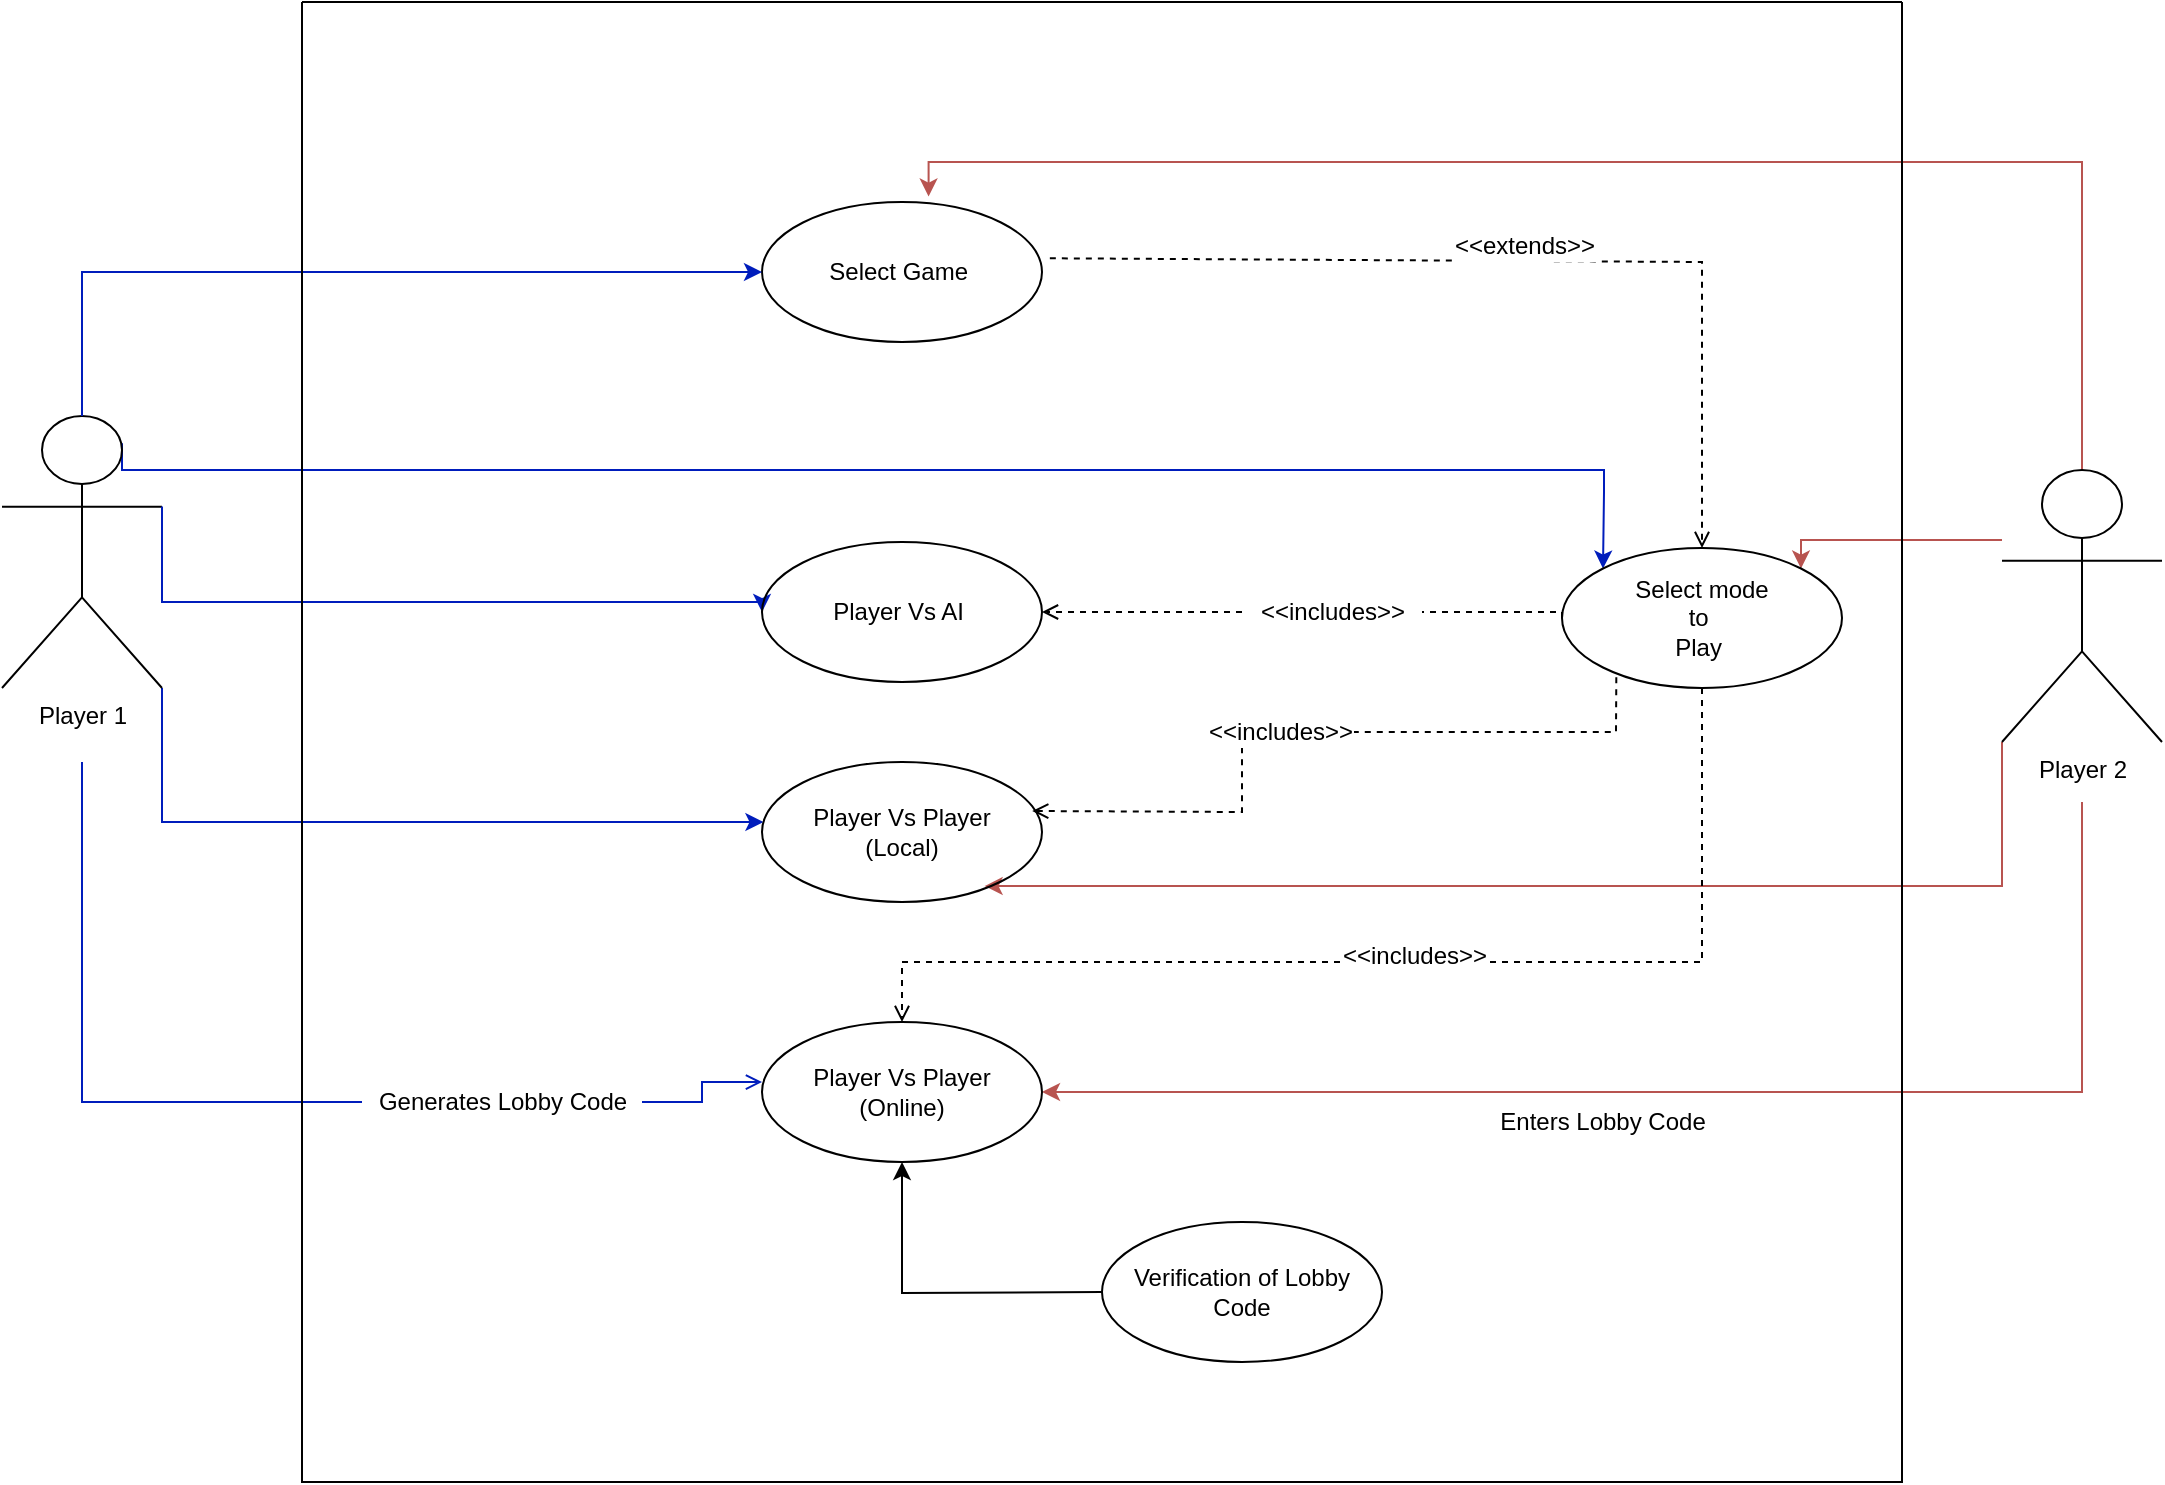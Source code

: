 <mxfile version="17.4.0" type="device"><diagram id="UmfmSMX-Ef0Lwz76js2O" name="Page-1"><mxGraphModel dx="3575" dy="1065" grid="1" gridSize="10" guides="1" tooltips="1" connect="1" arrows="1" fold="1" page="1" pageScale="1" pageWidth="1700" pageHeight="1100" math="0" shadow="0"><root><mxCell id="0"/><mxCell id="1" parent="0"/><mxCell id="yOfYXHia0mH4GaUGC889-3" value="Select Game&amp;nbsp;" style="ellipse;whiteSpace=wrap;html=1;fillColor=none;" vertex="1" parent="1"><mxGeometry x="-840" y="170" width="140" height="70" as="geometry"/></mxCell><mxCell id="yOfYXHia0mH4GaUGC889-12" value="" style="edgeStyle=orthogonalEdgeStyle;rounded=0;orthogonalLoop=1;jettySize=auto;html=1;fontFamily=Helvetica;fontSize=12;fontColor=default;fillColor=#0050ef;strokeColor=#001DBC;startArrow=none;exitX=1;exitY=1;exitDx=0;exitDy=0;exitPerimeter=0;" edge="1" parent="1" source="yOfYXHia0mH4GaUGC889-11" target="yOfYXHia0mH4GaUGC889-6"><mxGeometry relative="1" as="geometry"><mxPoint x="-1450" y="400" as="sourcePoint"/><Array as="points"><mxPoint x="-1140" y="480"/></Array></mxGeometry></mxCell><mxCell id="yOfYXHia0mH4GaUGC889-72" style="edgeStyle=orthogonalEdgeStyle;rounded=0;orthogonalLoop=1;jettySize=auto;html=1;fontFamily=Helvetica;fontSize=12;fontColor=default;entryX=0;entryY=0;entryDx=0;entryDy=0;fillColor=#0050ef;strokeColor=#001DBC;exitX=0.75;exitY=0.1;exitDx=0;exitDy=0;exitPerimeter=0;" edge="1" parent="1" source="yOfYXHia0mH4GaUGC889-11" target="yOfYXHia0mH4GaUGC889-4"><mxGeometry relative="1" as="geometry"><mxPoint x="-440" y="280" as="targetPoint"/><mxPoint x="-830" y="310" as="sourcePoint"/><Array as="points"><mxPoint x="-1160" y="304"/><mxPoint x="-419" y="304"/><mxPoint x="-419" y="315"/><mxPoint x="-420" y="315"/></Array></mxGeometry></mxCell><mxCell id="yOfYXHia0mH4GaUGC889-11" value="Player 1&lt;br&gt;&lt;br&gt;" style="shape=umlActor;verticalLabelPosition=bottom;verticalAlign=top;html=1;fontFamily=Helvetica;fontSize=12;fontColor=default;strokeColor=default;fillColor=none;" vertex="1" parent="1"><mxGeometry x="-1220" y="277" width="80" height="136" as="geometry"/></mxCell><mxCell id="yOfYXHia0mH4GaUGC889-13" value="" style="edgeStyle=orthogonalEdgeStyle;rounded=0;orthogonalLoop=1;jettySize=auto;html=1;fontFamily=Helvetica;fontSize=12;fontColor=default;fillColor=#0050ef;strokeColor=#001DBC;exitX=1;exitY=0.333;exitDx=0;exitDy=0;exitPerimeter=0;entryX=0;entryY=0.5;entryDx=0;entryDy=0;" edge="1" parent="1" source="yOfYXHia0mH4GaUGC889-11" target="yOfYXHia0mH4GaUGC889-5"><mxGeometry relative="1" as="geometry"><mxPoint x="-840" y="337" as="sourcePoint"/><mxPoint x="-730" y="400" as="targetPoint"/><Array as="points"><mxPoint x="-1140" y="370"/><mxPoint x="-840" y="370"/></Array></mxGeometry></mxCell><mxCell id="yOfYXHia0mH4GaUGC889-20" value="" style="edgeStyle=orthogonalEdgeStyle;rounded=0;orthogonalLoop=1;jettySize=auto;html=1;fontFamily=Helvetica;fontSize=12;fontColor=default;entryX=0;entryY=0.5;entryDx=0;entryDy=0;fillColor=#0050ef;strokeColor=#001DBC;exitX=0.5;exitY=0;exitDx=0;exitDy=0;exitPerimeter=0;" edge="1" parent="1" source="yOfYXHia0mH4GaUGC889-11" target="yOfYXHia0mH4GaUGC889-3"><mxGeometry relative="1" as="geometry"><mxPoint x="-880" y="300" as="sourcePoint"/><mxPoint x="-730" y="383" as="targetPoint"/><Array as="points"><mxPoint x="-1180" y="205"/></Array></mxGeometry></mxCell><mxCell id="yOfYXHia0mH4GaUGC889-33" style="edgeStyle=orthogonalEdgeStyle;rounded=0;orthogonalLoop=1;jettySize=auto;html=1;fontFamily=Helvetica;fontSize=12;fontColor=default;fillColor=#f8cecc;strokeColor=#b85450;entryX=0.595;entryY=-0.039;entryDx=0;entryDy=0;entryPerimeter=0;" edge="1" parent="1" source="yOfYXHia0mH4GaUGC889-27" target="yOfYXHia0mH4GaUGC889-3"><mxGeometry relative="1" as="geometry"><mxPoint x="-530" y="220" as="targetPoint"/><Array as="points"><mxPoint x="-180" y="150"/><mxPoint x="-757" y="150"/></Array></mxGeometry></mxCell><mxCell id="yOfYXHia0mH4GaUGC889-34" style="edgeStyle=orthogonalEdgeStyle;rounded=0;orthogonalLoop=1;jettySize=auto;html=1;entryX=1;entryY=0;entryDx=0;entryDy=0;fontFamily=Helvetica;fontSize=12;fontColor=default;fillColor=#f8cecc;strokeColor=#b85450;" edge="1" parent="1" source="yOfYXHia0mH4GaUGC889-27" target="yOfYXHia0mH4GaUGC889-4"><mxGeometry relative="1" as="geometry"><Array as="points"><mxPoint x="-320" y="339"/></Array></mxGeometry></mxCell><mxCell id="yOfYXHia0mH4GaUGC889-39" style="edgeStyle=orthogonalEdgeStyle;rounded=0;orthogonalLoop=1;jettySize=auto;html=1;exitX=0;exitY=1;exitDx=0;exitDy=0;exitPerimeter=0;entryX=0.795;entryY=0.886;entryDx=0;entryDy=0;entryPerimeter=0;fontFamily=Helvetica;fontSize=12;fontColor=default;fillColor=#f8cecc;strokeColor=#b85450;" edge="1" parent="1" source="yOfYXHia0mH4GaUGC889-27" target="yOfYXHia0mH4GaUGC889-6"><mxGeometry relative="1" as="geometry"><Array as="points"><mxPoint x="-220" y="512"/></Array></mxGeometry></mxCell><mxCell id="yOfYXHia0mH4GaUGC889-40" style="edgeStyle=orthogonalEdgeStyle;rounded=0;orthogonalLoop=1;jettySize=auto;html=1;entryX=1;entryY=0.5;entryDx=0;entryDy=0;fontFamily=Helvetica;fontSize=12;fontColor=default;fillColor=#f8cecc;strokeColor=#b85450;" edge="1" parent="1" target="yOfYXHia0mH4GaUGC889-7"><mxGeometry relative="1" as="geometry"><mxPoint x="-180" y="470" as="sourcePoint"/><Array as="points"><mxPoint x="-180" y="615"/></Array></mxGeometry></mxCell><mxCell id="yOfYXHia0mH4GaUGC889-27" value="Player 2&lt;br&gt;&lt;br&gt;" style="shape=umlActor;verticalLabelPosition=bottom;verticalAlign=top;html=1;fontFamily=Helvetica;fontSize=12;fontColor=default;strokeColor=default;fillColor=none;" vertex="1" parent="1"><mxGeometry x="-220" y="304" width="80" height="136" as="geometry"/></mxCell><mxCell id="yOfYXHia0mH4GaUGC889-57" value="" style="endArrow=open;html=1;rounded=0;fontFamily=Helvetica;fontSize=12;fontColor=default;exitX=1.028;exitY=0.402;exitDx=0;exitDy=0;exitPerimeter=0;endFill=0;dashed=1;entryX=0.5;entryY=0;entryDx=0;entryDy=0;" edge="1" parent="1" source="yOfYXHia0mH4GaUGC889-3" target="yOfYXHia0mH4GaUGC889-4"><mxGeometry relative="1" as="geometry"><mxPoint x="-370" y="200" as="sourcePoint"/><mxPoint x="-370" y="290" as="targetPoint"/><Array as="points"><mxPoint x="-370" y="200"/></Array></mxGeometry></mxCell><mxCell id="yOfYXHia0mH4GaUGC889-58" value="&amp;lt;&amp;lt;extends&amp;gt;&amp;gt;" style="edgeLabel;resizable=0;html=1;align=center;verticalAlign=middle;fontFamily=Helvetica;fontSize=12;fontColor=default;strokeColor=default;fillColor=none;" connectable="0" vertex="1" parent="yOfYXHia0mH4GaUGC889-57"><mxGeometry relative="1" as="geometry"><mxPoint x="2" y="-8" as="offset"/></mxGeometry></mxCell><mxCell id="yOfYXHia0mH4GaUGC889-98" style="edgeStyle=orthogonalEdgeStyle;rounded=0;orthogonalLoop=1;jettySize=auto;html=1;fontFamily=Helvetica;fontSize=12;fontColor=default;endArrow=open;endFill=0;entryX=0;entryY=0.429;entryDx=0;entryDy=0;entryPerimeter=0;fillColor=#0050ef;strokeColor=#001DBC;" edge="1" parent="1" source="yOfYXHia0mH4GaUGC889-23" target="yOfYXHia0mH4GaUGC889-7"><mxGeometry relative="1" as="geometry"><mxPoint x="-850" y="620" as="targetPoint"/><Array as="points"><mxPoint x="-870" y="620"/><mxPoint x="-870" y="610"/></Array></mxGeometry></mxCell><mxCell id="yOfYXHia0mH4GaUGC889-23" value="Generates Lobby Code&lt;br&gt;" style="text;html=1;align=center;verticalAlign=middle;resizable=0;points=[];autosize=1;strokeColor=none;fillColor=none;fontSize=12;fontFamily=Helvetica;fontColor=default;" vertex="1" parent="1"><mxGeometry x="-1040" y="610" width="140" height="20" as="geometry"/></mxCell><mxCell id="yOfYXHia0mH4GaUGC889-70" value="" style="edgeStyle=orthogonalEdgeStyle;rounded=0;orthogonalLoop=1;jettySize=auto;html=1;fontFamily=Helvetica;fontSize=12;fontColor=default;fillColor=#0050ef;strokeColor=#001DBC;endArrow=none;" edge="1" parent="1" target="yOfYXHia0mH4GaUGC889-23"><mxGeometry relative="1" as="geometry"><mxPoint x="-1180" y="450" as="sourcePoint"/><mxPoint x="-660" y="545" as="targetPoint"/><Array as="points"><mxPoint x="-1180" y="620"/></Array></mxGeometry></mxCell><mxCell id="yOfYXHia0mH4GaUGC889-101" value="" style="swimlane;startSize=0;fontFamily=Helvetica;fontSize=12;fontColor=default;strokeColor=default;fillColor=none;html=1;" vertex="1" parent="1"><mxGeometry x="-1070" y="70" width="800" height="740" as="geometry"/></mxCell><mxCell id="yOfYXHia0mH4GaUGC889-104" value="Enters Lobby Code" style="text;html=1;align=center;verticalAlign=middle;resizable=0;points=[];autosize=1;strokeColor=none;fillColor=none;fontSize=12;fontFamily=Helvetica;fontColor=default;" vertex="1" parent="yOfYXHia0mH4GaUGC889-101"><mxGeometry x="590" y="550" width="120" height="20" as="geometry"/></mxCell><mxCell id="yOfYXHia0mH4GaUGC889-7" value="Player Vs Player&lt;br&gt;(Online)" style="ellipse;whiteSpace=wrap;html=1;fontFamily=Helvetica;fontSize=12;fontColor=default;strokeColor=default;fillColor=none;" vertex="1" parent="yOfYXHia0mH4GaUGC889-101"><mxGeometry x="230" y="510" width="140" height="70" as="geometry"/></mxCell><mxCell id="yOfYXHia0mH4GaUGC889-64" value="" style="edgeStyle=orthogonalEdgeStyle;rounded=0;orthogonalLoop=1;jettySize=auto;html=1;fontFamily=Helvetica;fontSize=12;fontColor=default;" edge="1" parent="yOfYXHia0mH4GaUGC889-101" target="yOfYXHia0mH4GaUGC889-7"><mxGeometry relative="1" as="geometry"><mxPoint x="400" y="645" as="sourcePoint"/></mxGeometry></mxCell><mxCell id="yOfYXHia0mH4GaUGC889-4" value="Select mode&lt;br&gt;to&amp;nbsp;&lt;br&gt;Play&amp;nbsp;" style="ellipse;whiteSpace=wrap;html=1;fontFamily=Helvetica;fontSize=12;fontColor=default;strokeColor=default;fillColor=none;" vertex="1" parent="yOfYXHia0mH4GaUGC889-101"><mxGeometry x="630" y="273" width="140" height="70" as="geometry"/></mxCell><mxCell id="yOfYXHia0mH4GaUGC889-54" value="" style="endArrow=open;html=1;rounded=0;fontFamily=Helvetica;fontSize=12;fontColor=default;entryX=0.5;entryY=0;entryDx=0;entryDy=0;dashed=1;endFill=0;exitX=0.5;exitY=1;exitDx=0;exitDy=0;" edge="1" parent="yOfYXHia0mH4GaUGC889-101" source="yOfYXHia0mH4GaUGC889-4" target="yOfYXHia0mH4GaUGC889-7"><mxGeometry relative="1" as="geometry"><mxPoint x="700" y="320" as="sourcePoint"/><mxPoint x="570" y="303" as="targetPoint"/><Array as="points"><mxPoint x="700" y="420"/><mxPoint x="700" y="480"/><mxPoint x="520" y="480"/><mxPoint x="300" y="480"/><mxPoint x="300" y="505"/></Array></mxGeometry></mxCell><mxCell id="yOfYXHia0mH4GaUGC889-55" value="&amp;lt;&amp;lt;includes&amp;gt;&amp;gt;" style="edgeLabel;resizable=0;html=1;align=center;verticalAlign=middle;fontFamily=Helvetica;fontSize=12;fontColor=default;strokeColor=default;fillColor=none;" connectable="0" vertex="1" parent="yOfYXHia0mH4GaUGC889-54"><mxGeometry relative="1" as="geometry"><mxPoint x="2" y="-3" as="offset"/></mxGeometry></mxCell><mxCell id="yOfYXHia0mH4GaUGC889-82" value="&amp;lt;&amp;lt;includes&amp;gt;&amp;gt;" style="text;html=1;align=center;verticalAlign=middle;resizable=0;points=[];autosize=1;strokeColor=none;fillColor=none;fontSize=12;fontFamily=Helvetica;fontColor=default;" vertex="1" parent="yOfYXHia0mH4GaUGC889-101"><mxGeometry x="470" y="295" width="90" height="20" as="geometry"/></mxCell><mxCell id="yOfYXHia0mH4GaUGC889-87" value="" style="edgeStyle=orthogonalEdgeStyle;rounded=0;orthogonalLoop=1;jettySize=auto;html=1;exitX=0;exitY=0.5;exitDx=0;exitDy=0;entryX=1;entryY=0.5;entryDx=0;entryDy=0;dashed=1;fontFamily=Helvetica;fontSize=12;fontColor=default;endArrow=none;endFill=0;" edge="1" parent="yOfYXHia0mH4GaUGC889-101" source="yOfYXHia0mH4GaUGC889-4" target="yOfYXHia0mH4GaUGC889-82"><mxGeometry relative="1" as="geometry"><mxPoint x="630.0" y="299" as="sourcePoint"/><mxPoint x="510" y="299" as="targetPoint"/><Array as="points"><mxPoint x="630" y="305"/></Array></mxGeometry></mxCell><mxCell id="yOfYXHia0mH4GaUGC889-5" value="Player Vs AI&amp;nbsp;" style="ellipse;whiteSpace=wrap;html=1;fontFamily=Helvetica;fontSize=12;fontColor=default;strokeColor=default;fillColor=none;" vertex="1" parent="yOfYXHia0mH4GaUGC889-101"><mxGeometry x="230" y="270" width="140" height="70" as="geometry"/></mxCell><mxCell id="yOfYXHia0mH4GaUGC889-81" style="edgeStyle=orthogonalEdgeStyle;rounded=0;orthogonalLoop=1;jettySize=auto;html=1;exitX=0;exitY=0.5;exitDx=0;exitDy=0;dashed=1;fontFamily=Helvetica;fontSize=12;fontColor=default;endArrow=open;endFill=0;startArrow=none;entryX=1;entryY=0.5;entryDx=0;entryDy=0;" edge="1" parent="yOfYXHia0mH4GaUGC889-101" source="yOfYXHia0mH4GaUGC889-82" target="yOfYXHia0mH4GaUGC889-5"><mxGeometry relative="1" as="geometry"><mxPoint x="370" y="310" as="targetPoint"/><Array as="points"><mxPoint x="470" y="305"/></Array></mxGeometry></mxCell><mxCell id="yOfYXHia0mH4GaUGC889-112" value="Verification of Lobby Code" style="ellipse;whiteSpace=wrap;html=1;fontFamily=Helvetica;fontSize=12;fontColor=default;strokeColor=default;fillColor=none;" vertex="1" parent="yOfYXHia0mH4GaUGC889-101"><mxGeometry x="400" y="610" width="140" height="70" as="geometry"/></mxCell><mxCell id="yOfYXHia0mH4GaUGC889-6" value="Player Vs Player&lt;br&gt;(Local)" style="ellipse;whiteSpace=wrap;html=1;fontFamily=Helvetica;fontSize=12;fontColor=default;strokeColor=default;fillColor=none;" vertex="1" parent="yOfYXHia0mH4GaUGC889-101"><mxGeometry x="230" y="380" width="140" height="70" as="geometry"/></mxCell><mxCell id="yOfYXHia0mH4GaUGC889-51" value="" style="endArrow=open;html=1;rounded=0;fontFamily=Helvetica;fontSize=12;fontColor=default;exitX=0.194;exitY=0.923;exitDx=0;exitDy=0;exitPerimeter=0;dashed=1;endFill=0;entryX=0.965;entryY=0.35;entryDx=0;entryDy=0;entryPerimeter=0;" edge="1" parent="yOfYXHia0mH4GaUGC889-101" source="yOfYXHia0mH4GaUGC889-4" target="yOfYXHia0mH4GaUGC889-6"><mxGeometry relative="1" as="geometry"><mxPoint x="630" y="364.85" as="sourcePoint"/><mxPoint x="370" y="365" as="targetPoint"/><Array as="points"><mxPoint x="657" y="365"/><mxPoint x="470" y="365"/><mxPoint x="470" y="405"/></Array></mxGeometry></mxCell><mxCell id="yOfYXHia0mH4GaUGC889-52" value="&amp;lt;&amp;lt;includes&amp;gt;&amp;gt;" style="edgeLabel;resizable=0;html=1;align=center;verticalAlign=middle;fontFamily=Helvetica;fontSize=12;fontColor=default;strokeColor=default;fillColor=none;" connectable="0" vertex="1" parent="yOfYXHia0mH4GaUGC889-51"><mxGeometry relative="1" as="geometry"><mxPoint x="-16" as="offset"/></mxGeometry></mxCell></root></mxGraphModel></diagram></mxfile>